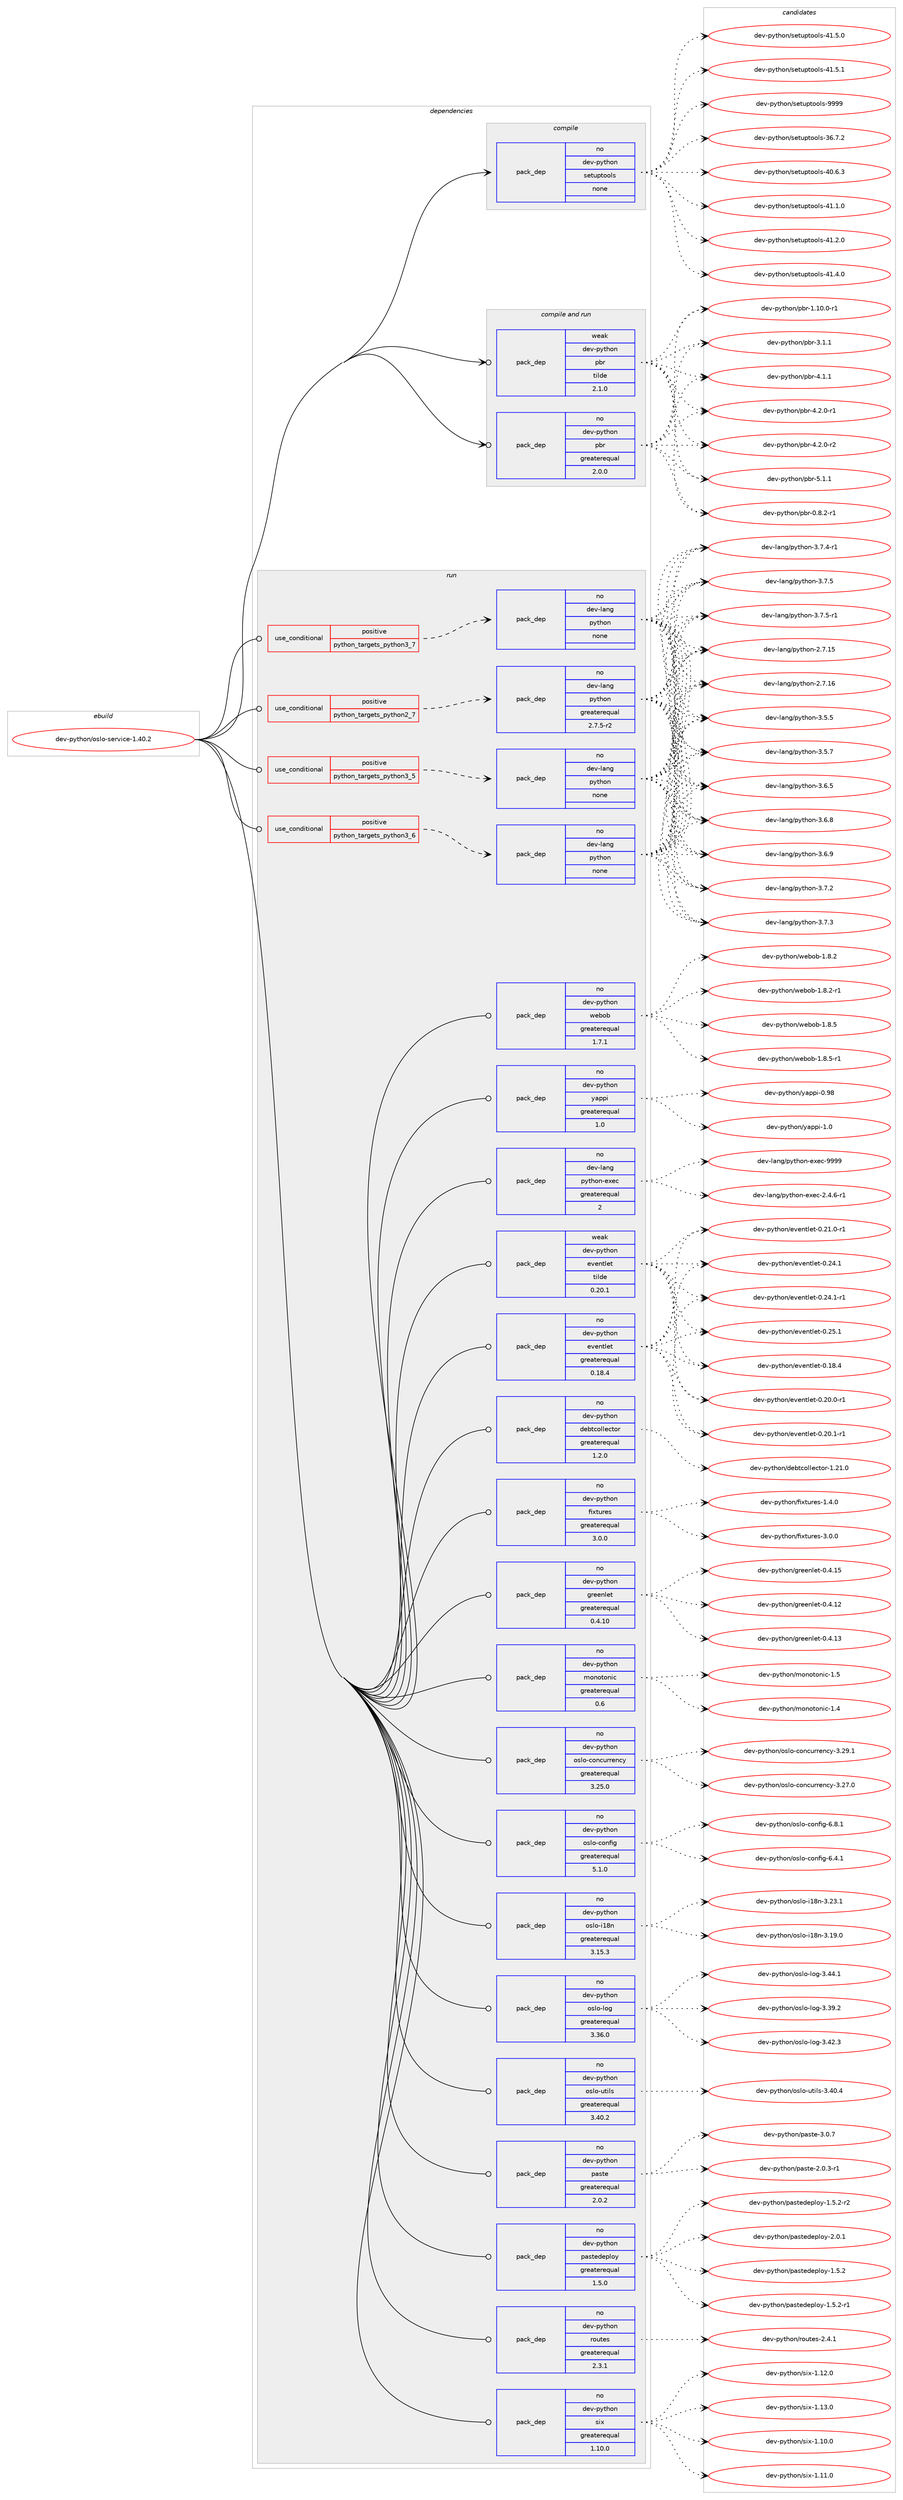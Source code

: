 digraph prolog {

# *************
# Graph options
# *************

newrank=true;
concentrate=true;
compound=true;
graph [rankdir=LR,fontname=Helvetica,fontsize=10,ranksep=1.5];#, ranksep=2.5, nodesep=0.2];
edge  [arrowhead=vee];
node  [fontname=Helvetica,fontsize=10];

# **********
# The ebuild
# **********

subgraph cluster_leftcol {
color=gray;
rank=same;
label=<<i>ebuild</i>>;
id [label="dev-python/oslo-service-1.40.2", color=red, width=4, href="../dev-python/oslo-service-1.40.2.svg"];
}

# ****************
# The dependencies
# ****************

subgraph cluster_midcol {
color=gray;
label=<<i>dependencies</i>>;
subgraph cluster_compile {
fillcolor="#eeeeee";
style=filled;
label=<<i>compile</i>>;
subgraph pack463926 {
dependency619612 [label=<<TABLE BORDER="0" CELLBORDER="1" CELLSPACING="0" CELLPADDING="4" WIDTH="220"><TR><TD ROWSPAN="6" CELLPADDING="30">pack_dep</TD></TR><TR><TD WIDTH="110">no</TD></TR><TR><TD>dev-python</TD></TR><TR><TD>setuptools</TD></TR><TR><TD>none</TD></TR><TR><TD></TD></TR></TABLE>>, shape=none, color=blue];
}
id:e -> dependency619612:w [weight=20,style="solid",arrowhead="vee"];
}
subgraph cluster_compileandrun {
fillcolor="#eeeeee";
style=filled;
label=<<i>compile and run</i>>;
subgraph pack463927 {
dependency619613 [label=<<TABLE BORDER="0" CELLBORDER="1" CELLSPACING="0" CELLPADDING="4" WIDTH="220"><TR><TD ROWSPAN="6" CELLPADDING="30">pack_dep</TD></TR><TR><TD WIDTH="110">no</TD></TR><TR><TD>dev-python</TD></TR><TR><TD>pbr</TD></TR><TR><TD>greaterequal</TD></TR><TR><TD>2.0.0</TD></TR></TABLE>>, shape=none, color=blue];
}
id:e -> dependency619613:w [weight=20,style="solid",arrowhead="odotvee"];
subgraph pack463928 {
dependency619614 [label=<<TABLE BORDER="0" CELLBORDER="1" CELLSPACING="0" CELLPADDING="4" WIDTH="220"><TR><TD ROWSPAN="6" CELLPADDING="30">pack_dep</TD></TR><TR><TD WIDTH="110">weak</TD></TR><TR><TD>dev-python</TD></TR><TR><TD>pbr</TD></TR><TR><TD>tilde</TD></TR><TR><TD>2.1.0</TD></TR></TABLE>>, shape=none, color=blue];
}
id:e -> dependency619614:w [weight=20,style="solid",arrowhead="odotvee"];
}
subgraph cluster_run {
fillcolor="#eeeeee";
style=filled;
label=<<i>run</i>>;
subgraph cond143876 {
dependency619615 [label=<<TABLE BORDER="0" CELLBORDER="1" CELLSPACING="0" CELLPADDING="4"><TR><TD ROWSPAN="3" CELLPADDING="10">use_conditional</TD></TR><TR><TD>positive</TD></TR><TR><TD>python_targets_python2_7</TD></TR></TABLE>>, shape=none, color=red];
subgraph pack463929 {
dependency619616 [label=<<TABLE BORDER="0" CELLBORDER="1" CELLSPACING="0" CELLPADDING="4" WIDTH="220"><TR><TD ROWSPAN="6" CELLPADDING="30">pack_dep</TD></TR><TR><TD WIDTH="110">no</TD></TR><TR><TD>dev-lang</TD></TR><TR><TD>python</TD></TR><TR><TD>greaterequal</TD></TR><TR><TD>2.7.5-r2</TD></TR></TABLE>>, shape=none, color=blue];
}
dependency619615:e -> dependency619616:w [weight=20,style="dashed",arrowhead="vee"];
}
id:e -> dependency619615:w [weight=20,style="solid",arrowhead="odot"];
subgraph cond143877 {
dependency619617 [label=<<TABLE BORDER="0" CELLBORDER="1" CELLSPACING="0" CELLPADDING="4"><TR><TD ROWSPAN="3" CELLPADDING="10">use_conditional</TD></TR><TR><TD>positive</TD></TR><TR><TD>python_targets_python3_5</TD></TR></TABLE>>, shape=none, color=red];
subgraph pack463930 {
dependency619618 [label=<<TABLE BORDER="0" CELLBORDER="1" CELLSPACING="0" CELLPADDING="4" WIDTH="220"><TR><TD ROWSPAN="6" CELLPADDING="30">pack_dep</TD></TR><TR><TD WIDTH="110">no</TD></TR><TR><TD>dev-lang</TD></TR><TR><TD>python</TD></TR><TR><TD>none</TD></TR><TR><TD></TD></TR></TABLE>>, shape=none, color=blue];
}
dependency619617:e -> dependency619618:w [weight=20,style="dashed",arrowhead="vee"];
}
id:e -> dependency619617:w [weight=20,style="solid",arrowhead="odot"];
subgraph cond143878 {
dependency619619 [label=<<TABLE BORDER="0" CELLBORDER="1" CELLSPACING="0" CELLPADDING="4"><TR><TD ROWSPAN="3" CELLPADDING="10">use_conditional</TD></TR><TR><TD>positive</TD></TR><TR><TD>python_targets_python3_6</TD></TR></TABLE>>, shape=none, color=red];
subgraph pack463931 {
dependency619620 [label=<<TABLE BORDER="0" CELLBORDER="1" CELLSPACING="0" CELLPADDING="4" WIDTH="220"><TR><TD ROWSPAN="6" CELLPADDING="30">pack_dep</TD></TR><TR><TD WIDTH="110">no</TD></TR><TR><TD>dev-lang</TD></TR><TR><TD>python</TD></TR><TR><TD>none</TD></TR><TR><TD></TD></TR></TABLE>>, shape=none, color=blue];
}
dependency619619:e -> dependency619620:w [weight=20,style="dashed",arrowhead="vee"];
}
id:e -> dependency619619:w [weight=20,style="solid",arrowhead="odot"];
subgraph cond143879 {
dependency619621 [label=<<TABLE BORDER="0" CELLBORDER="1" CELLSPACING="0" CELLPADDING="4"><TR><TD ROWSPAN="3" CELLPADDING="10">use_conditional</TD></TR><TR><TD>positive</TD></TR><TR><TD>python_targets_python3_7</TD></TR></TABLE>>, shape=none, color=red];
subgraph pack463932 {
dependency619622 [label=<<TABLE BORDER="0" CELLBORDER="1" CELLSPACING="0" CELLPADDING="4" WIDTH="220"><TR><TD ROWSPAN="6" CELLPADDING="30">pack_dep</TD></TR><TR><TD WIDTH="110">no</TD></TR><TR><TD>dev-lang</TD></TR><TR><TD>python</TD></TR><TR><TD>none</TD></TR><TR><TD></TD></TR></TABLE>>, shape=none, color=blue];
}
dependency619621:e -> dependency619622:w [weight=20,style="dashed",arrowhead="vee"];
}
id:e -> dependency619621:w [weight=20,style="solid",arrowhead="odot"];
subgraph pack463933 {
dependency619623 [label=<<TABLE BORDER="0" CELLBORDER="1" CELLSPACING="0" CELLPADDING="4" WIDTH="220"><TR><TD ROWSPAN="6" CELLPADDING="30">pack_dep</TD></TR><TR><TD WIDTH="110">no</TD></TR><TR><TD>dev-lang</TD></TR><TR><TD>python-exec</TD></TR><TR><TD>greaterequal</TD></TR><TR><TD>2</TD></TR></TABLE>>, shape=none, color=blue];
}
id:e -> dependency619623:w [weight=20,style="solid",arrowhead="odot"];
subgraph pack463934 {
dependency619624 [label=<<TABLE BORDER="0" CELLBORDER="1" CELLSPACING="0" CELLPADDING="4" WIDTH="220"><TR><TD ROWSPAN="6" CELLPADDING="30">pack_dep</TD></TR><TR><TD WIDTH="110">no</TD></TR><TR><TD>dev-python</TD></TR><TR><TD>debtcollector</TD></TR><TR><TD>greaterequal</TD></TR><TR><TD>1.2.0</TD></TR></TABLE>>, shape=none, color=blue];
}
id:e -> dependency619624:w [weight=20,style="solid",arrowhead="odot"];
subgraph pack463935 {
dependency619625 [label=<<TABLE BORDER="0" CELLBORDER="1" CELLSPACING="0" CELLPADDING="4" WIDTH="220"><TR><TD ROWSPAN="6" CELLPADDING="30">pack_dep</TD></TR><TR><TD WIDTH="110">no</TD></TR><TR><TD>dev-python</TD></TR><TR><TD>eventlet</TD></TR><TR><TD>greaterequal</TD></TR><TR><TD>0.18.4</TD></TR></TABLE>>, shape=none, color=blue];
}
id:e -> dependency619625:w [weight=20,style="solid",arrowhead="odot"];
subgraph pack463936 {
dependency619626 [label=<<TABLE BORDER="0" CELLBORDER="1" CELLSPACING="0" CELLPADDING="4" WIDTH="220"><TR><TD ROWSPAN="6" CELLPADDING="30">pack_dep</TD></TR><TR><TD WIDTH="110">no</TD></TR><TR><TD>dev-python</TD></TR><TR><TD>fixtures</TD></TR><TR><TD>greaterequal</TD></TR><TR><TD>3.0.0</TD></TR></TABLE>>, shape=none, color=blue];
}
id:e -> dependency619626:w [weight=20,style="solid",arrowhead="odot"];
subgraph pack463937 {
dependency619627 [label=<<TABLE BORDER="0" CELLBORDER="1" CELLSPACING="0" CELLPADDING="4" WIDTH="220"><TR><TD ROWSPAN="6" CELLPADDING="30">pack_dep</TD></TR><TR><TD WIDTH="110">no</TD></TR><TR><TD>dev-python</TD></TR><TR><TD>greenlet</TD></TR><TR><TD>greaterequal</TD></TR><TR><TD>0.4.10</TD></TR></TABLE>>, shape=none, color=blue];
}
id:e -> dependency619627:w [weight=20,style="solid",arrowhead="odot"];
subgraph pack463938 {
dependency619628 [label=<<TABLE BORDER="0" CELLBORDER="1" CELLSPACING="0" CELLPADDING="4" WIDTH="220"><TR><TD ROWSPAN="6" CELLPADDING="30">pack_dep</TD></TR><TR><TD WIDTH="110">no</TD></TR><TR><TD>dev-python</TD></TR><TR><TD>monotonic</TD></TR><TR><TD>greaterequal</TD></TR><TR><TD>0.6</TD></TR></TABLE>>, shape=none, color=blue];
}
id:e -> dependency619628:w [weight=20,style="solid",arrowhead="odot"];
subgraph pack463939 {
dependency619629 [label=<<TABLE BORDER="0" CELLBORDER="1" CELLSPACING="0" CELLPADDING="4" WIDTH="220"><TR><TD ROWSPAN="6" CELLPADDING="30">pack_dep</TD></TR><TR><TD WIDTH="110">no</TD></TR><TR><TD>dev-python</TD></TR><TR><TD>oslo-concurrency</TD></TR><TR><TD>greaterequal</TD></TR><TR><TD>3.25.0</TD></TR></TABLE>>, shape=none, color=blue];
}
id:e -> dependency619629:w [weight=20,style="solid",arrowhead="odot"];
subgraph pack463940 {
dependency619630 [label=<<TABLE BORDER="0" CELLBORDER="1" CELLSPACING="0" CELLPADDING="4" WIDTH="220"><TR><TD ROWSPAN="6" CELLPADDING="30">pack_dep</TD></TR><TR><TD WIDTH="110">no</TD></TR><TR><TD>dev-python</TD></TR><TR><TD>oslo-config</TD></TR><TR><TD>greaterequal</TD></TR><TR><TD>5.1.0</TD></TR></TABLE>>, shape=none, color=blue];
}
id:e -> dependency619630:w [weight=20,style="solid",arrowhead="odot"];
subgraph pack463941 {
dependency619631 [label=<<TABLE BORDER="0" CELLBORDER="1" CELLSPACING="0" CELLPADDING="4" WIDTH="220"><TR><TD ROWSPAN="6" CELLPADDING="30">pack_dep</TD></TR><TR><TD WIDTH="110">no</TD></TR><TR><TD>dev-python</TD></TR><TR><TD>oslo-i18n</TD></TR><TR><TD>greaterequal</TD></TR><TR><TD>3.15.3</TD></TR></TABLE>>, shape=none, color=blue];
}
id:e -> dependency619631:w [weight=20,style="solid",arrowhead="odot"];
subgraph pack463942 {
dependency619632 [label=<<TABLE BORDER="0" CELLBORDER="1" CELLSPACING="0" CELLPADDING="4" WIDTH="220"><TR><TD ROWSPAN="6" CELLPADDING="30">pack_dep</TD></TR><TR><TD WIDTH="110">no</TD></TR><TR><TD>dev-python</TD></TR><TR><TD>oslo-log</TD></TR><TR><TD>greaterequal</TD></TR><TR><TD>3.36.0</TD></TR></TABLE>>, shape=none, color=blue];
}
id:e -> dependency619632:w [weight=20,style="solid",arrowhead="odot"];
subgraph pack463943 {
dependency619633 [label=<<TABLE BORDER="0" CELLBORDER="1" CELLSPACING="0" CELLPADDING="4" WIDTH="220"><TR><TD ROWSPAN="6" CELLPADDING="30">pack_dep</TD></TR><TR><TD WIDTH="110">no</TD></TR><TR><TD>dev-python</TD></TR><TR><TD>oslo-utils</TD></TR><TR><TD>greaterequal</TD></TR><TR><TD>3.40.2</TD></TR></TABLE>>, shape=none, color=blue];
}
id:e -> dependency619633:w [weight=20,style="solid",arrowhead="odot"];
subgraph pack463944 {
dependency619634 [label=<<TABLE BORDER="0" CELLBORDER="1" CELLSPACING="0" CELLPADDING="4" WIDTH="220"><TR><TD ROWSPAN="6" CELLPADDING="30">pack_dep</TD></TR><TR><TD WIDTH="110">no</TD></TR><TR><TD>dev-python</TD></TR><TR><TD>paste</TD></TR><TR><TD>greaterequal</TD></TR><TR><TD>2.0.2</TD></TR></TABLE>>, shape=none, color=blue];
}
id:e -> dependency619634:w [weight=20,style="solid",arrowhead="odot"];
subgraph pack463945 {
dependency619635 [label=<<TABLE BORDER="0" CELLBORDER="1" CELLSPACING="0" CELLPADDING="4" WIDTH="220"><TR><TD ROWSPAN="6" CELLPADDING="30">pack_dep</TD></TR><TR><TD WIDTH="110">no</TD></TR><TR><TD>dev-python</TD></TR><TR><TD>pastedeploy</TD></TR><TR><TD>greaterequal</TD></TR><TR><TD>1.5.0</TD></TR></TABLE>>, shape=none, color=blue];
}
id:e -> dependency619635:w [weight=20,style="solid",arrowhead="odot"];
subgraph pack463946 {
dependency619636 [label=<<TABLE BORDER="0" CELLBORDER="1" CELLSPACING="0" CELLPADDING="4" WIDTH="220"><TR><TD ROWSPAN="6" CELLPADDING="30">pack_dep</TD></TR><TR><TD WIDTH="110">no</TD></TR><TR><TD>dev-python</TD></TR><TR><TD>routes</TD></TR><TR><TD>greaterequal</TD></TR><TR><TD>2.3.1</TD></TR></TABLE>>, shape=none, color=blue];
}
id:e -> dependency619636:w [weight=20,style="solid",arrowhead="odot"];
subgraph pack463947 {
dependency619637 [label=<<TABLE BORDER="0" CELLBORDER="1" CELLSPACING="0" CELLPADDING="4" WIDTH="220"><TR><TD ROWSPAN="6" CELLPADDING="30">pack_dep</TD></TR><TR><TD WIDTH="110">no</TD></TR><TR><TD>dev-python</TD></TR><TR><TD>six</TD></TR><TR><TD>greaterequal</TD></TR><TR><TD>1.10.0</TD></TR></TABLE>>, shape=none, color=blue];
}
id:e -> dependency619637:w [weight=20,style="solid",arrowhead="odot"];
subgraph pack463948 {
dependency619638 [label=<<TABLE BORDER="0" CELLBORDER="1" CELLSPACING="0" CELLPADDING="4" WIDTH="220"><TR><TD ROWSPAN="6" CELLPADDING="30">pack_dep</TD></TR><TR><TD WIDTH="110">no</TD></TR><TR><TD>dev-python</TD></TR><TR><TD>webob</TD></TR><TR><TD>greaterequal</TD></TR><TR><TD>1.7.1</TD></TR></TABLE>>, shape=none, color=blue];
}
id:e -> dependency619638:w [weight=20,style="solid",arrowhead="odot"];
subgraph pack463949 {
dependency619639 [label=<<TABLE BORDER="0" CELLBORDER="1" CELLSPACING="0" CELLPADDING="4" WIDTH="220"><TR><TD ROWSPAN="6" CELLPADDING="30">pack_dep</TD></TR><TR><TD WIDTH="110">no</TD></TR><TR><TD>dev-python</TD></TR><TR><TD>yappi</TD></TR><TR><TD>greaterequal</TD></TR><TR><TD>1.0</TD></TR></TABLE>>, shape=none, color=blue];
}
id:e -> dependency619639:w [weight=20,style="solid",arrowhead="odot"];
subgraph pack463950 {
dependency619640 [label=<<TABLE BORDER="0" CELLBORDER="1" CELLSPACING="0" CELLPADDING="4" WIDTH="220"><TR><TD ROWSPAN="6" CELLPADDING="30">pack_dep</TD></TR><TR><TD WIDTH="110">weak</TD></TR><TR><TD>dev-python</TD></TR><TR><TD>eventlet</TD></TR><TR><TD>tilde</TD></TR><TR><TD>0.20.1</TD></TR></TABLE>>, shape=none, color=blue];
}
id:e -> dependency619640:w [weight=20,style="solid",arrowhead="odot"];
}
}

# **************
# The candidates
# **************

subgraph cluster_choices {
rank=same;
color=gray;
label=<<i>candidates</i>>;

subgraph choice463926 {
color=black;
nodesep=1;
choice100101118451121211161041111104711510111611711211611111110811545515446554650 [label="dev-python/setuptools-36.7.2", color=red, width=4,href="../dev-python/setuptools-36.7.2.svg"];
choice100101118451121211161041111104711510111611711211611111110811545524846544651 [label="dev-python/setuptools-40.6.3", color=red, width=4,href="../dev-python/setuptools-40.6.3.svg"];
choice100101118451121211161041111104711510111611711211611111110811545524946494648 [label="dev-python/setuptools-41.1.0", color=red, width=4,href="../dev-python/setuptools-41.1.0.svg"];
choice100101118451121211161041111104711510111611711211611111110811545524946504648 [label="dev-python/setuptools-41.2.0", color=red, width=4,href="../dev-python/setuptools-41.2.0.svg"];
choice100101118451121211161041111104711510111611711211611111110811545524946524648 [label="dev-python/setuptools-41.4.0", color=red, width=4,href="../dev-python/setuptools-41.4.0.svg"];
choice100101118451121211161041111104711510111611711211611111110811545524946534648 [label="dev-python/setuptools-41.5.0", color=red, width=4,href="../dev-python/setuptools-41.5.0.svg"];
choice100101118451121211161041111104711510111611711211611111110811545524946534649 [label="dev-python/setuptools-41.5.1", color=red, width=4,href="../dev-python/setuptools-41.5.1.svg"];
choice10010111845112121116104111110471151011161171121161111111081154557575757 [label="dev-python/setuptools-9999", color=red, width=4,href="../dev-python/setuptools-9999.svg"];
dependency619612:e -> choice100101118451121211161041111104711510111611711211611111110811545515446554650:w [style=dotted,weight="100"];
dependency619612:e -> choice100101118451121211161041111104711510111611711211611111110811545524846544651:w [style=dotted,weight="100"];
dependency619612:e -> choice100101118451121211161041111104711510111611711211611111110811545524946494648:w [style=dotted,weight="100"];
dependency619612:e -> choice100101118451121211161041111104711510111611711211611111110811545524946504648:w [style=dotted,weight="100"];
dependency619612:e -> choice100101118451121211161041111104711510111611711211611111110811545524946524648:w [style=dotted,weight="100"];
dependency619612:e -> choice100101118451121211161041111104711510111611711211611111110811545524946534648:w [style=dotted,weight="100"];
dependency619612:e -> choice100101118451121211161041111104711510111611711211611111110811545524946534649:w [style=dotted,weight="100"];
dependency619612:e -> choice10010111845112121116104111110471151011161171121161111111081154557575757:w [style=dotted,weight="100"];
}
subgraph choice463927 {
color=black;
nodesep=1;
choice1001011184511212111610411111047112981144548465646504511449 [label="dev-python/pbr-0.8.2-r1", color=red, width=4,href="../dev-python/pbr-0.8.2-r1.svg"];
choice100101118451121211161041111104711298114454946494846484511449 [label="dev-python/pbr-1.10.0-r1", color=red, width=4,href="../dev-python/pbr-1.10.0-r1.svg"];
choice100101118451121211161041111104711298114455146494649 [label="dev-python/pbr-3.1.1", color=red, width=4,href="../dev-python/pbr-3.1.1.svg"];
choice100101118451121211161041111104711298114455246494649 [label="dev-python/pbr-4.1.1", color=red, width=4,href="../dev-python/pbr-4.1.1.svg"];
choice1001011184511212111610411111047112981144552465046484511449 [label="dev-python/pbr-4.2.0-r1", color=red, width=4,href="../dev-python/pbr-4.2.0-r1.svg"];
choice1001011184511212111610411111047112981144552465046484511450 [label="dev-python/pbr-4.2.0-r2", color=red, width=4,href="../dev-python/pbr-4.2.0-r2.svg"];
choice100101118451121211161041111104711298114455346494649 [label="dev-python/pbr-5.1.1", color=red, width=4,href="../dev-python/pbr-5.1.1.svg"];
dependency619613:e -> choice1001011184511212111610411111047112981144548465646504511449:w [style=dotted,weight="100"];
dependency619613:e -> choice100101118451121211161041111104711298114454946494846484511449:w [style=dotted,weight="100"];
dependency619613:e -> choice100101118451121211161041111104711298114455146494649:w [style=dotted,weight="100"];
dependency619613:e -> choice100101118451121211161041111104711298114455246494649:w [style=dotted,weight="100"];
dependency619613:e -> choice1001011184511212111610411111047112981144552465046484511449:w [style=dotted,weight="100"];
dependency619613:e -> choice1001011184511212111610411111047112981144552465046484511450:w [style=dotted,weight="100"];
dependency619613:e -> choice100101118451121211161041111104711298114455346494649:w [style=dotted,weight="100"];
}
subgraph choice463928 {
color=black;
nodesep=1;
choice1001011184511212111610411111047112981144548465646504511449 [label="dev-python/pbr-0.8.2-r1", color=red, width=4,href="../dev-python/pbr-0.8.2-r1.svg"];
choice100101118451121211161041111104711298114454946494846484511449 [label="dev-python/pbr-1.10.0-r1", color=red, width=4,href="../dev-python/pbr-1.10.0-r1.svg"];
choice100101118451121211161041111104711298114455146494649 [label="dev-python/pbr-3.1.1", color=red, width=4,href="../dev-python/pbr-3.1.1.svg"];
choice100101118451121211161041111104711298114455246494649 [label="dev-python/pbr-4.1.1", color=red, width=4,href="../dev-python/pbr-4.1.1.svg"];
choice1001011184511212111610411111047112981144552465046484511449 [label="dev-python/pbr-4.2.0-r1", color=red, width=4,href="../dev-python/pbr-4.2.0-r1.svg"];
choice1001011184511212111610411111047112981144552465046484511450 [label="dev-python/pbr-4.2.0-r2", color=red, width=4,href="../dev-python/pbr-4.2.0-r2.svg"];
choice100101118451121211161041111104711298114455346494649 [label="dev-python/pbr-5.1.1", color=red, width=4,href="../dev-python/pbr-5.1.1.svg"];
dependency619614:e -> choice1001011184511212111610411111047112981144548465646504511449:w [style=dotted,weight="100"];
dependency619614:e -> choice100101118451121211161041111104711298114454946494846484511449:w [style=dotted,weight="100"];
dependency619614:e -> choice100101118451121211161041111104711298114455146494649:w [style=dotted,weight="100"];
dependency619614:e -> choice100101118451121211161041111104711298114455246494649:w [style=dotted,weight="100"];
dependency619614:e -> choice1001011184511212111610411111047112981144552465046484511449:w [style=dotted,weight="100"];
dependency619614:e -> choice1001011184511212111610411111047112981144552465046484511450:w [style=dotted,weight="100"];
dependency619614:e -> choice100101118451121211161041111104711298114455346494649:w [style=dotted,weight="100"];
}
subgraph choice463929 {
color=black;
nodesep=1;
choice10010111845108971101034711212111610411111045504655464953 [label="dev-lang/python-2.7.15", color=red, width=4,href="../dev-lang/python-2.7.15.svg"];
choice10010111845108971101034711212111610411111045504655464954 [label="dev-lang/python-2.7.16", color=red, width=4,href="../dev-lang/python-2.7.16.svg"];
choice100101118451089711010347112121116104111110455146534653 [label="dev-lang/python-3.5.5", color=red, width=4,href="../dev-lang/python-3.5.5.svg"];
choice100101118451089711010347112121116104111110455146534655 [label="dev-lang/python-3.5.7", color=red, width=4,href="../dev-lang/python-3.5.7.svg"];
choice100101118451089711010347112121116104111110455146544653 [label="dev-lang/python-3.6.5", color=red, width=4,href="../dev-lang/python-3.6.5.svg"];
choice100101118451089711010347112121116104111110455146544656 [label="dev-lang/python-3.6.8", color=red, width=4,href="../dev-lang/python-3.6.8.svg"];
choice100101118451089711010347112121116104111110455146544657 [label="dev-lang/python-3.6.9", color=red, width=4,href="../dev-lang/python-3.6.9.svg"];
choice100101118451089711010347112121116104111110455146554650 [label="dev-lang/python-3.7.2", color=red, width=4,href="../dev-lang/python-3.7.2.svg"];
choice100101118451089711010347112121116104111110455146554651 [label="dev-lang/python-3.7.3", color=red, width=4,href="../dev-lang/python-3.7.3.svg"];
choice1001011184510897110103471121211161041111104551465546524511449 [label="dev-lang/python-3.7.4-r1", color=red, width=4,href="../dev-lang/python-3.7.4-r1.svg"];
choice100101118451089711010347112121116104111110455146554653 [label="dev-lang/python-3.7.5", color=red, width=4,href="../dev-lang/python-3.7.5.svg"];
choice1001011184510897110103471121211161041111104551465546534511449 [label="dev-lang/python-3.7.5-r1", color=red, width=4,href="../dev-lang/python-3.7.5-r1.svg"];
dependency619616:e -> choice10010111845108971101034711212111610411111045504655464953:w [style=dotted,weight="100"];
dependency619616:e -> choice10010111845108971101034711212111610411111045504655464954:w [style=dotted,weight="100"];
dependency619616:e -> choice100101118451089711010347112121116104111110455146534653:w [style=dotted,weight="100"];
dependency619616:e -> choice100101118451089711010347112121116104111110455146534655:w [style=dotted,weight="100"];
dependency619616:e -> choice100101118451089711010347112121116104111110455146544653:w [style=dotted,weight="100"];
dependency619616:e -> choice100101118451089711010347112121116104111110455146544656:w [style=dotted,weight="100"];
dependency619616:e -> choice100101118451089711010347112121116104111110455146544657:w [style=dotted,weight="100"];
dependency619616:e -> choice100101118451089711010347112121116104111110455146554650:w [style=dotted,weight="100"];
dependency619616:e -> choice100101118451089711010347112121116104111110455146554651:w [style=dotted,weight="100"];
dependency619616:e -> choice1001011184510897110103471121211161041111104551465546524511449:w [style=dotted,weight="100"];
dependency619616:e -> choice100101118451089711010347112121116104111110455146554653:w [style=dotted,weight="100"];
dependency619616:e -> choice1001011184510897110103471121211161041111104551465546534511449:w [style=dotted,weight="100"];
}
subgraph choice463930 {
color=black;
nodesep=1;
choice10010111845108971101034711212111610411111045504655464953 [label="dev-lang/python-2.7.15", color=red, width=4,href="../dev-lang/python-2.7.15.svg"];
choice10010111845108971101034711212111610411111045504655464954 [label="dev-lang/python-2.7.16", color=red, width=4,href="../dev-lang/python-2.7.16.svg"];
choice100101118451089711010347112121116104111110455146534653 [label="dev-lang/python-3.5.5", color=red, width=4,href="../dev-lang/python-3.5.5.svg"];
choice100101118451089711010347112121116104111110455146534655 [label="dev-lang/python-3.5.7", color=red, width=4,href="../dev-lang/python-3.5.7.svg"];
choice100101118451089711010347112121116104111110455146544653 [label="dev-lang/python-3.6.5", color=red, width=4,href="../dev-lang/python-3.6.5.svg"];
choice100101118451089711010347112121116104111110455146544656 [label="dev-lang/python-3.6.8", color=red, width=4,href="../dev-lang/python-3.6.8.svg"];
choice100101118451089711010347112121116104111110455146544657 [label="dev-lang/python-3.6.9", color=red, width=4,href="../dev-lang/python-3.6.9.svg"];
choice100101118451089711010347112121116104111110455146554650 [label="dev-lang/python-3.7.2", color=red, width=4,href="../dev-lang/python-3.7.2.svg"];
choice100101118451089711010347112121116104111110455146554651 [label="dev-lang/python-3.7.3", color=red, width=4,href="../dev-lang/python-3.7.3.svg"];
choice1001011184510897110103471121211161041111104551465546524511449 [label="dev-lang/python-3.7.4-r1", color=red, width=4,href="../dev-lang/python-3.7.4-r1.svg"];
choice100101118451089711010347112121116104111110455146554653 [label="dev-lang/python-3.7.5", color=red, width=4,href="../dev-lang/python-3.7.5.svg"];
choice1001011184510897110103471121211161041111104551465546534511449 [label="dev-lang/python-3.7.5-r1", color=red, width=4,href="../dev-lang/python-3.7.5-r1.svg"];
dependency619618:e -> choice10010111845108971101034711212111610411111045504655464953:w [style=dotted,weight="100"];
dependency619618:e -> choice10010111845108971101034711212111610411111045504655464954:w [style=dotted,weight="100"];
dependency619618:e -> choice100101118451089711010347112121116104111110455146534653:w [style=dotted,weight="100"];
dependency619618:e -> choice100101118451089711010347112121116104111110455146534655:w [style=dotted,weight="100"];
dependency619618:e -> choice100101118451089711010347112121116104111110455146544653:w [style=dotted,weight="100"];
dependency619618:e -> choice100101118451089711010347112121116104111110455146544656:w [style=dotted,weight="100"];
dependency619618:e -> choice100101118451089711010347112121116104111110455146544657:w [style=dotted,weight="100"];
dependency619618:e -> choice100101118451089711010347112121116104111110455146554650:w [style=dotted,weight="100"];
dependency619618:e -> choice100101118451089711010347112121116104111110455146554651:w [style=dotted,weight="100"];
dependency619618:e -> choice1001011184510897110103471121211161041111104551465546524511449:w [style=dotted,weight="100"];
dependency619618:e -> choice100101118451089711010347112121116104111110455146554653:w [style=dotted,weight="100"];
dependency619618:e -> choice1001011184510897110103471121211161041111104551465546534511449:w [style=dotted,weight="100"];
}
subgraph choice463931 {
color=black;
nodesep=1;
choice10010111845108971101034711212111610411111045504655464953 [label="dev-lang/python-2.7.15", color=red, width=4,href="../dev-lang/python-2.7.15.svg"];
choice10010111845108971101034711212111610411111045504655464954 [label="dev-lang/python-2.7.16", color=red, width=4,href="../dev-lang/python-2.7.16.svg"];
choice100101118451089711010347112121116104111110455146534653 [label="dev-lang/python-3.5.5", color=red, width=4,href="../dev-lang/python-3.5.5.svg"];
choice100101118451089711010347112121116104111110455146534655 [label="dev-lang/python-3.5.7", color=red, width=4,href="../dev-lang/python-3.5.7.svg"];
choice100101118451089711010347112121116104111110455146544653 [label="dev-lang/python-3.6.5", color=red, width=4,href="../dev-lang/python-3.6.5.svg"];
choice100101118451089711010347112121116104111110455146544656 [label="dev-lang/python-3.6.8", color=red, width=4,href="../dev-lang/python-3.6.8.svg"];
choice100101118451089711010347112121116104111110455146544657 [label="dev-lang/python-3.6.9", color=red, width=4,href="../dev-lang/python-3.6.9.svg"];
choice100101118451089711010347112121116104111110455146554650 [label="dev-lang/python-3.7.2", color=red, width=4,href="../dev-lang/python-3.7.2.svg"];
choice100101118451089711010347112121116104111110455146554651 [label="dev-lang/python-3.7.3", color=red, width=4,href="../dev-lang/python-3.7.3.svg"];
choice1001011184510897110103471121211161041111104551465546524511449 [label="dev-lang/python-3.7.4-r1", color=red, width=4,href="../dev-lang/python-3.7.4-r1.svg"];
choice100101118451089711010347112121116104111110455146554653 [label="dev-lang/python-3.7.5", color=red, width=4,href="../dev-lang/python-3.7.5.svg"];
choice1001011184510897110103471121211161041111104551465546534511449 [label="dev-lang/python-3.7.5-r1", color=red, width=4,href="../dev-lang/python-3.7.5-r1.svg"];
dependency619620:e -> choice10010111845108971101034711212111610411111045504655464953:w [style=dotted,weight="100"];
dependency619620:e -> choice10010111845108971101034711212111610411111045504655464954:w [style=dotted,weight="100"];
dependency619620:e -> choice100101118451089711010347112121116104111110455146534653:w [style=dotted,weight="100"];
dependency619620:e -> choice100101118451089711010347112121116104111110455146534655:w [style=dotted,weight="100"];
dependency619620:e -> choice100101118451089711010347112121116104111110455146544653:w [style=dotted,weight="100"];
dependency619620:e -> choice100101118451089711010347112121116104111110455146544656:w [style=dotted,weight="100"];
dependency619620:e -> choice100101118451089711010347112121116104111110455146544657:w [style=dotted,weight="100"];
dependency619620:e -> choice100101118451089711010347112121116104111110455146554650:w [style=dotted,weight="100"];
dependency619620:e -> choice100101118451089711010347112121116104111110455146554651:w [style=dotted,weight="100"];
dependency619620:e -> choice1001011184510897110103471121211161041111104551465546524511449:w [style=dotted,weight="100"];
dependency619620:e -> choice100101118451089711010347112121116104111110455146554653:w [style=dotted,weight="100"];
dependency619620:e -> choice1001011184510897110103471121211161041111104551465546534511449:w [style=dotted,weight="100"];
}
subgraph choice463932 {
color=black;
nodesep=1;
choice10010111845108971101034711212111610411111045504655464953 [label="dev-lang/python-2.7.15", color=red, width=4,href="../dev-lang/python-2.7.15.svg"];
choice10010111845108971101034711212111610411111045504655464954 [label="dev-lang/python-2.7.16", color=red, width=4,href="../dev-lang/python-2.7.16.svg"];
choice100101118451089711010347112121116104111110455146534653 [label="dev-lang/python-3.5.5", color=red, width=4,href="../dev-lang/python-3.5.5.svg"];
choice100101118451089711010347112121116104111110455146534655 [label="dev-lang/python-3.5.7", color=red, width=4,href="../dev-lang/python-3.5.7.svg"];
choice100101118451089711010347112121116104111110455146544653 [label="dev-lang/python-3.6.5", color=red, width=4,href="../dev-lang/python-3.6.5.svg"];
choice100101118451089711010347112121116104111110455146544656 [label="dev-lang/python-3.6.8", color=red, width=4,href="../dev-lang/python-3.6.8.svg"];
choice100101118451089711010347112121116104111110455146544657 [label="dev-lang/python-3.6.9", color=red, width=4,href="../dev-lang/python-3.6.9.svg"];
choice100101118451089711010347112121116104111110455146554650 [label="dev-lang/python-3.7.2", color=red, width=4,href="../dev-lang/python-3.7.2.svg"];
choice100101118451089711010347112121116104111110455146554651 [label="dev-lang/python-3.7.3", color=red, width=4,href="../dev-lang/python-3.7.3.svg"];
choice1001011184510897110103471121211161041111104551465546524511449 [label="dev-lang/python-3.7.4-r1", color=red, width=4,href="../dev-lang/python-3.7.4-r1.svg"];
choice100101118451089711010347112121116104111110455146554653 [label="dev-lang/python-3.7.5", color=red, width=4,href="../dev-lang/python-3.7.5.svg"];
choice1001011184510897110103471121211161041111104551465546534511449 [label="dev-lang/python-3.7.5-r1", color=red, width=4,href="../dev-lang/python-3.7.5-r1.svg"];
dependency619622:e -> choice10010111845108971101034711212111610411111045504655464953:w [style=dotted,weight="100"];
dependency619622:e -> choice10010111845108971101034711212111610411111045504655464954:w [style=dotted,weight="100"];
dependency619622:e -> choice100101118451089711010347112121116104111110455146534653:w [style=dotted,weight="100"];
dependency619622:e -> choice100101118451089711010347112121116104111110455146534655:w [style=dotted,weight="100"];
dependency619622:e -> choice100101118451089711010347112121116104111110455146544653:w [style=dotted,weight="100"];
dependency619622:e -> choice100101118451089711010347112121116104111110455146544656:w [style=dotted,weight="100"];
dependency619622:e -> choice100101118451089711010347112121116104111110455146544657:w [style=dotted,weight="100"];
dependency619622:e -> choice100101118451089711010347112121116104111110455146554650:w [style=dotted,weight="100"];
dependency619622:e -> choice100101118451089711010347112121116104111110455146554651:w [style=dotted,weight="100"];
dependency619622:e -> choice1001011184510897110103471121211161041111104551465546524511449:w [style=dotted,weight="100"];
dependency619622:e -> choice100101118451089711010347112121116104111110455146554653:w [style=dotted,weight="100"];
dependency619622:e -> choice1001011184510897110103471121211161041111104551465546534511449:w [style=dotted,weight="100"];
}
subgraph choice463933 {
color=black;
nodesep=1;
choice10010111845108971101034711212111610411111045101120101994550465246544511449 [label="dev-lang/python-exec-2.4.6-r1", color=red, width=4,href="../dev-lang/python-exec-2.4.6-r1.svg"];
choice10010111845108971101034711212111610411111045101120101994557575757 [label="dev-lang/python-exec-9999", color=red, width=4,href="../dev-lang/python-exec-9999.svg"];
dependency619623:e -> choice10010111845108971101034711212111610411111045101120101994550465246544511449:w [style=dotted,weight="100"];
dependency619623:e -> choice10010111845108971101034711212111610411111045101120101994557575757:w [style=dotted,weight="100"];
}
subgraph choice463934 {
color=black;
nodesep=1;
choice100101118451121211161041111104710010198116991111081081019911611111445494650494648 [label="dev-python/debtcollector-1.21.0", color=red, width=4,href="../dev-python/debtcollector-1.21.0.svg"];
dependency619624:e -> choice100101118451121211161041111104710010198116991111081081019911611111445494650494648:w [style=dotted,weight="100"];
}
subgraph choice463935 {
color=black;
nodesep=1;
choice100101118451121211161041111104710111810111011610810111645484649564652 [label="dev-python/eventlet-0.18.4", color=red, width=4,href="../dev-python/eventlet-0.18.4.svg"];
choice1001011184511212111610411111047101118101110116108101116454846504846484511449 [label="dev-python/eventlet-0.20.0-r1", color=red, width=4,href="../dev-python/eventlet-0.20.0-r1.svg"];
choice1001011184511212111610411111047101118101110116108101116454846504846494511449 [label="dev-python/eventlet-0.20.1-r1", color=red, width=4,href="../dev-python/eventlet-0.20.1-r1.svg"];
choice1001011184511212111610411111047101118101110116108101116454846504946484511449 [label="dev-python/eventlet-0.21.0-r1", color=red, width=4,href="../dev-python/eventlet-0.21.0-r1.svg"];
choice100101118451121211161041111104710111810111011610810111645484650524649 [label="dev-python/eventlet-0.24.1", color=red, width=4,href="../dev-python/eventlet-0.24.1.svg"];
choice1001011184511212111610411111047101118101110116108101116454846505246494511449 [label="dev-python/eventlet-0.24.1-r1", color=red, width=4,href="../dev-python/eventlet-0.24.1-r1.svg"];
choice100101118451121211161041111104710111810111011610810111645484650534649 [label="dev-python/eventlet-0.25.1", color=red, width=4,href="../dev-python/eventlet-0.25.1.svg"];
dependency619625:e -> choice100101118451121211161041111104710111810111011610810111645484649564652:w [style=dotted,weight="100"];
dependency619625:e -> choice1001011184511212111610411111047101118101110116108101116454846504846484511449:w [style=dotted,weight="100"];
dependency619625:e -> choice1001011184511212111610411111047101118101110116108101116454846504846494511449:w [style=dotted,weight="100"];
dependency619625:e -> choice1001011184511212111610411111047101118101110116108101116454846504946484511449:w [style=dotted,weight="100"];
dependency619625:e -> choice100101118451121211161041111104710111810111011610810111645484650524649:w [style=dotted,weight="100"];
dependency619625:e -> choice1001011184511212111610411111047101118101110116108101116454846505246494511449:w [style=dotted,weight="100"];
dependency619625:e -> choice100101118451121211161041111104710111810111011610810111645484650534649:w [style=dotted,weight="100"];
}
subgraph choice463936 {
color=black;
nodesep=1;
choice1001011184511212111610411111047102105120116117114101115454946524648 [label="dev-python/fixtures-1.4.0", color=red, width=4,href="../dev-python/fixtures-1.4.0.svg"];
choice1001011184511212111610411111047102105120116117114101115455146484648 [label="dev-python/fixtures-3.0.0", color=red, width=4,href="../dev-python/fixtures-3.0.0.svg"];
dependency619626:e -> choice1001011184511212111610411111047102105120116117114101115454946524648:w [style=dotted,weight="100"];
dependency619626:e -> choice1001011184511212111610411111047102105120116117114101115455146484648:w [style=dotted,weight="100"];
}
subgraph choice463937 {
color=black;
nodesep=1;
choice100101118451121211161041111104710311410110111010810111645484652464950 [label="dev-python/greenlet-0.4.12", color=red, width=4,href="../dev-python/greenlet-0.4.12.svg"];
choice100101118451121211161041111104710311410110111010810111645484652464951 [label="dev-python/greenlet-0.4.13", color=red, width=4,href="../dev-python/greenlet-0.4.13.svg"];
choice100101118451121211161041111104710311410110111010810111645484652464953 [label="dev-python/greenlet-0.4.15", color=red, width=4,href="../dev-python/greenlet-0.4.15.svg"];
dependency619627:e -> choice100101118451121211161041111104710311410110111010810111645484652464950:w [style=dotted,weight="100"];
dependency619627:e -> choice100101118451121211161041111104710311410110111010810111645484652464951:w [style=dotted,weight="100"];
dependency619627:e -> choice100101118451121211161041111104710311410110111010810111645484652464953:w [style=dotted,weight="100"];
}
subgraph choice463938 {
color=black;
nodesep=1;
choice10010111845112121116104111110471091111101111161111101059945494652 [label="dev-python/monotonic-1.4", color=red, width=4,href="../dev-python/monotonic-1.4.svg"];
choice10010111845112121116104111110471091111101111161111101059945494653 [label="dev-python/monotonic-1.5", color=red, width=4,href="../dev-python/monotonic-1.5.svg"];
dependency619628:e -> choice10010111845112121116104111110471091111101111161111101059945494652:w [style=dotted,weight="100"];
dependency619628:e -> choice10010111845112121116104111110471091111101111161111101059945494653:w [style=dotted,weight="100"];
}
subgraph choice463939 {
color=black;
nodesep=1;
choice10010111845112121116104111110471111151081114599111110991171141141011109912145514650554648 [label="dev-python/oslo-concurrency-3.27.0", color=red, width=4,href="../dev-python/oslo-concurrency-3.27.0.svg"];
choice10010111845112121116104111110471111151081114599111110991171141141011109912145514650574649 [label="dev-python/oslo-concurrency-3.29.1", color=red, width=4,href="../dev-python/oslo-concurrency-3.29.1.svg"];
dependency619629:e -> choice10010111845112121116104111110471111151081114599111110991171141141011109912145514650554648:w [style=dotted,weight="100"];
dependency619629:e -> choice10010111845112121116104111110471111151081114599111110991171141141011109912145514650574649:w [style=dotted,weight="100"];
}
subgraph choice463940 {
color=black;
nodesep=1;
choice10010111845112121116104111110471111151081114599111110102105103455446524649 [label="dev-python/oslo-config-6.4.1", color=red, width=4,href="../dev-python/oslo-config-6.4.1.svg"];
choice10010111845112121116104111110471111151081114599111110102105103455446564649 [label="dev-python/oslo-config-6.8.1", color=red, width=4,href="../dev-python/oslo-config-6.8.1.svg"];
dependency619630:e -> choice10010111845112121116104111110471111151081114599111110102105103455446524649:w [style=dotted,weight="100"];
dependency619630:e -> choice10010111845112121116104111110471111151081114599111110102105103455446564649:w [style=dotted,weight="100"];
}
subgraph choice463941 {
color=black;
nodesep=1;
choice100101118451121211161041111104711111510811145105495611045514649574648 [label="dev-python/oslo-i18n-3.19.0", color=red, width=4,href="../dev-python/oslo-i18n-3.19.0.svg"];
choice100101118451121211161041111104711111510811145105495611045514650514649 [label="dev-python/oslo-i18n-3.23.1", color=red, width=4,href="../dev-python/oslo-i18n-3.23.1.svg"];
dependency619631:e -> choice100101118451121211161041111104711111510811145105495611045514649574648:w [style=dotted,weight="100"];
dependency619631:e -> choice100101118451121211161041111104711111510811145105495611045514650514649:w [style=dotted,weight="100"];
}
subgraph choice463942 {
color=black;
nodesep=1;
choice10010111845112121116104111110471111151081114510811110345514651574650 [label="dev-python/oslo-log-3.39.2", color=red, width=4,href="../dev-python/oslo-log-3.39.2.svg"];
choice10010111845112121116104111110471111151081114510811110345514652504651 [label="dev-python/oslo-log-3.42.3", color=red, width=4,href="../dev-python/oslo-log-3.42.3.svg"];
choice10010111845112121116104111110471111151081114510811110345514652524649 [label="dev-python/oslo-log-3.44.1", color=red, width=4,href="../dev-python/oslo-log-3.44.1.svg"];
dependency619632:e -> choice10010111845112121116104111110471111151081114510811110345514651574650:w [style=dotted,weight="100"];
dependency619632:e -> choice10010111845112121116104111110471111151081114510811110345514652504651:w [style=dotted,weight="100"];
dependency619632:e -> choice10010111845112121116104111110471111151081114510811110345514652524649:w [style=dotted,weight="100"];
}
subgraph choice463943 {
color=black;
nodesep=1;
choice10010111845112121116104111110471111151081114511711610510811545514652484652 [label="dev-python/oslo-utils-3.40.4", color=red, width=4,href="../dev-python/oslo-utils-3.40.4.svg"];
dependency619633:e -> choice10010111845112121116104111110471111151081114511711610510811545514652484652:w [style=dotted,weight="100"];
}
subgraph choice463944 {
color=black;
nodesep=1;
choice1001011184511212111610411111047112971151161014550464846514511449 [label="dev-python/paste-2.0.3-r1", color=red, width=4,href="../dev-python/paste-2.0.3-r1.svg"];
choice100101118451121211161041111104711297115116101455146484655 [label="dev-python/paste-3.0.7", color=red, width=4,href="../dev-python/paste-3.0.7.svg"];
dependency619634:e -> choice1001011184511212111610411111047112971151161014550464846514511449:w [style=dotted,weight="100"];
dependency619634:e -> choice100101118451121211161041111104711297115116101455146484655:w [style=dotted,weight="100"];
}
subgraph choice463945 {
color=black;
nodesep=1;
choice100101118451121211161041111104711297115116101100101112108111121454946534650 [label="dev-python/pastedeploy-1.5.2", color=red, width=4,href="../dev-python/pastedeploy-1.5.2.svg"];
choice1001011184511212111610411111047112971151161011001011121081111214549465346504511449 [label="dev-python/pastedeploy-1.5.2-r1", color=red, width=4,href="../dev-python/pastedeploy-1.5.2-r1.svg"];
choice1001011184511212111610411111047112971151161011001011121081111214549465346504511450 [label="dev-python/pastedeploy-1.5.2-r2", color=red, width=4,href="../dev-python/pastedeploy-1.5.2-r2.svg"];
choice100101118451121211161041111104711297115116101100101112108111121455046484649 [label="dev-python/pastedeploy-2.0.1", color=red, width=4,href="../dev-python/pastedeploy-2.0.1.svg"];
dependency619635:e -> choice100101118451121211161041111104711297115116101100101112108111121454946534650:w [style=dotted,weight="100"];
dependency619635:e -> choice1001011184511212111610411111047112971151161011001011121081111214549465346504511449:w [style=dotted,weight="100"];
dependency619635:e -> choice1001011184511212111610411111047112971151161011001011121081111214549465346504511450:w [style=dotted,weight="100"];
dependency619635:e -> choice100101118451121211161041111104711297115116101100101112108111121455046484649:w [style=dotted,weight="100"];
}
subgraph choice463946 {
color=black;
nodesep=1;
choice1001011184511212111610411111047114111117116101115455046524649 [label="dev-python/routes-2.4.1", color=red, width=4,href="../dev-python/routes-2.4.1.svg"];
dependency619636:e -> choice1001011184511212111610411111047114111117116101115455046524649:w [style=dotted,weight="100"];
}
subgraph choice463947 {
color=black;
nodesep=1;
choice100101118451121211161041111104711510512045494649484648 [label="dev-python/six-1.10.0", color=red, width=4,href="../dev-python/six-1.10.0.svg"];
choice100101118451121211161041111104711510512045494649494648 [label="dev-python/six-1.11.0", color=red, width=4,href="../dev-python/six-1.11.0.svg"];
choice100101118451121211161041111104711510512045494649504648 [label="dev-python/six-1.12.0", color=red, width=4,href="../dev-python/six-1.12.0.svg"];
choice100101118451121211161041111104711510512045494649514648 [label="dev-python/six-1.13.0", color=red, width=4,href="../dev-python/six-1.13.0.svg"];
dependency619637:e -> choice100101118451121211161041111104711510512045494649484648:w [style=dotted,weight="100"];
dependency619637:e -> choice100101118451121211161041111104711510512045494649494648:w [style=dotted,weight="100"];
dependency619637:e -> choice100101118451121211161041111104711510512045494649504648:w [style=dotted,weight="100"];
dependency619637:e -> choice100101118451121211161041111104711510512045494649514648:w [style=dotted,weight="100"];
}
subgraph choice463948 {
color=black;
nodesep=1;
choice10010111845112121116104111110471191019811198454946564650 [label="dev-python/webob-1.8.2", color=red, width=4,href="../dev-python/webob-1.8.2.svg"];
choice100101118451121211161041111104711910198111984549465646504511449 [label="dev-python/webob-1.8.2-r1", color=red, width=4,href="../dev-python/webob-1.8.2-r1.svg"];
choice10010111845112121116104111110471191019811198454946564653 [label="dev-python/webob-1.8.5", color=red, width=4,href="../dev-python/webob-1.8.5.svg"];
choice100101118451121211161041111104711910198111984549465646534511449 [label="dev-python/webob-1.8.5-r1", color=red, width=4,href="../dev-python/webob-1.8.5-r1.svg"];
dependency619638:e -> choice10010111845112121116104111110471191019811198454946564650:w [style=dotted,weight="100"];
dependency619638:e -> choice100101118451121211161041111104711910198111984549465646504511449:w [style=dotted,weight="100"];
dependency619638:e -> choice10010111845112121116104111110471191019811198454946564653:w [style=dotted,weight="100"];
dependency619638:e -> choice100101118451121211161041111104711910198111984549465646534511449:w [style=dotted,weight="100"];
}
subgraph choice463949 {
color=black;
nodesep=1;
choice1001011184511212111610411111047121971121121054548465756 [label="dev-python/yappi-0.98", color=red, width=4,href="../dev-python/yappi-0.98.svg"];
choice10010111845112121116104111110471219711211210545494648 [label="dev-python/yappi-1.0", color=red, width=4,href="../dev-python/yappi-1.0.svg"];
dependency619639:e -> choice1001011184511212111610411111047121971121121054548465756:w [style=dotted,weight="100"];
dependency619639:e -> choice10010111845112121116104111110471219711211210545494648:w [style=dotted,weight="100"];
}
subgraph choice463950 {
color=black;
nodesep=1;
choice100101118451121211161041111104710111810111011610810111645484649564652 [label="dev-python/eventlet-0.18.4", color=red, width=4,href="../dev-python/eventlet-0.18.4.svg"];
choice1001011184511212111610411111047101118101110116108101116454846504846484511449 [label="dev-python/eventlet-0.20.0-r1", color=red, width=4,href="../dev-python/eventlet-0.20.0-r1.svg"];
choice1001011184511212111610411111047101118101110116108101116454846504846494511449 [label="dev-python/eventlet-0.20.1-r1", color=red, width=4,href="../dev-python/eventlet-0.20.1-r1.svg"];
choice1001011184511212111610411111047101118101110116108101116454846504946484511449 [label="dev-python/eventlet-0.21.0-r1", color=red, width=4,href="../dev-python/eventlet-0.21.0-r1.svg"];
choice100101118451121211161041111104710111810111011610810111645484650524649 [label="dev-python/eventlet-0.24.1", color=red, width=4,href="../dev-python/eventlet-0.24.1.svg"];
choice1001011184511212111610411111047101118101110116108101116454846505246494511449 [label="dev-python/eventlet-0.24.1-r1", color=red, width=4,href="../dev-python/eventlet-0.24.1-r1.svg"];
choice100101118451121211161041111104710111810111011610810111645484650534649 [label="dev-python/eventlet-0.25.1", color=red, width=4,href="../dev-python/eventlet-0.25.1.svg"];
dependency619640:e -> choice100101118451121211161041111104710111810111011610810111645484649564652:w [style=dotted,weight="100"];
dependency619640:e -> choice1001011184511212111610411111047101118101110116108101116454846504846484511449:w [style=dotted,weight="100"];
dependency619640:e -> choice1001011184511212111610411111047101118101110116108101116454846504846494511449:w [style=dotted,weight="100"];
dependency619640:e -> choice1001011184511212111610411111047101118101110116108101116454846504946484511449:w [style=dotted,weight="100"];
dependency619640:e -> choice100101118451121211161041111104710111810111011610810111645484650524649:w [style=dotted,weight="100"];
dependency619640:e -> choice1001011184511212111610411111047101118101110116108101116454846505246494511449:w [style=dotted,weight="100"];
dependency619640:e -> choice100101118451121211161041111104710111810111011610810111645484650534649:w [style=dotted,weight="100"];
}
}

}
